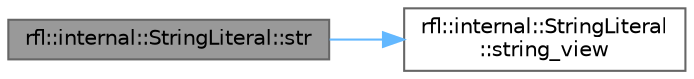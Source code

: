 digraph "rfl::internal::StringLiteral::str"
{
 // LATEX_PDF_SIZE
  bgcolor="transparent";
  edge [fontname=Helvetica,fontsize=10,labelfontname=Helvetica,labelfontsize=10];
  node [fontname=Helvetica,fontsize=10,shape=box,height=0.2,width=0.4];
  rankdir="LR";
  Node1 [id="Node000001",label="rfl::internal::StringLiteral::str",height=0.2,width=0.4,color="gray40", fillcolor="grey60", style="filled", fontcolor="black",tooltip="Returns the value as a string."];
  Node1 -> Node2 [id="edge1_Node000001_Node000002",color="steelblue1",style="solid",tooltip=" "];
  Node2 [id="Node000002",label="rfl::internal::StringLiteral\l::string_view",height=0.2,width=0.4,color="grey40", fillcolor="white", style="filled",URL="$structrfl_1_1internal_1_1_string_literal.html#ac6dd86a6b9dd9d69c263bc767376cf21",tooltip="Returns the value as a string."];
}
